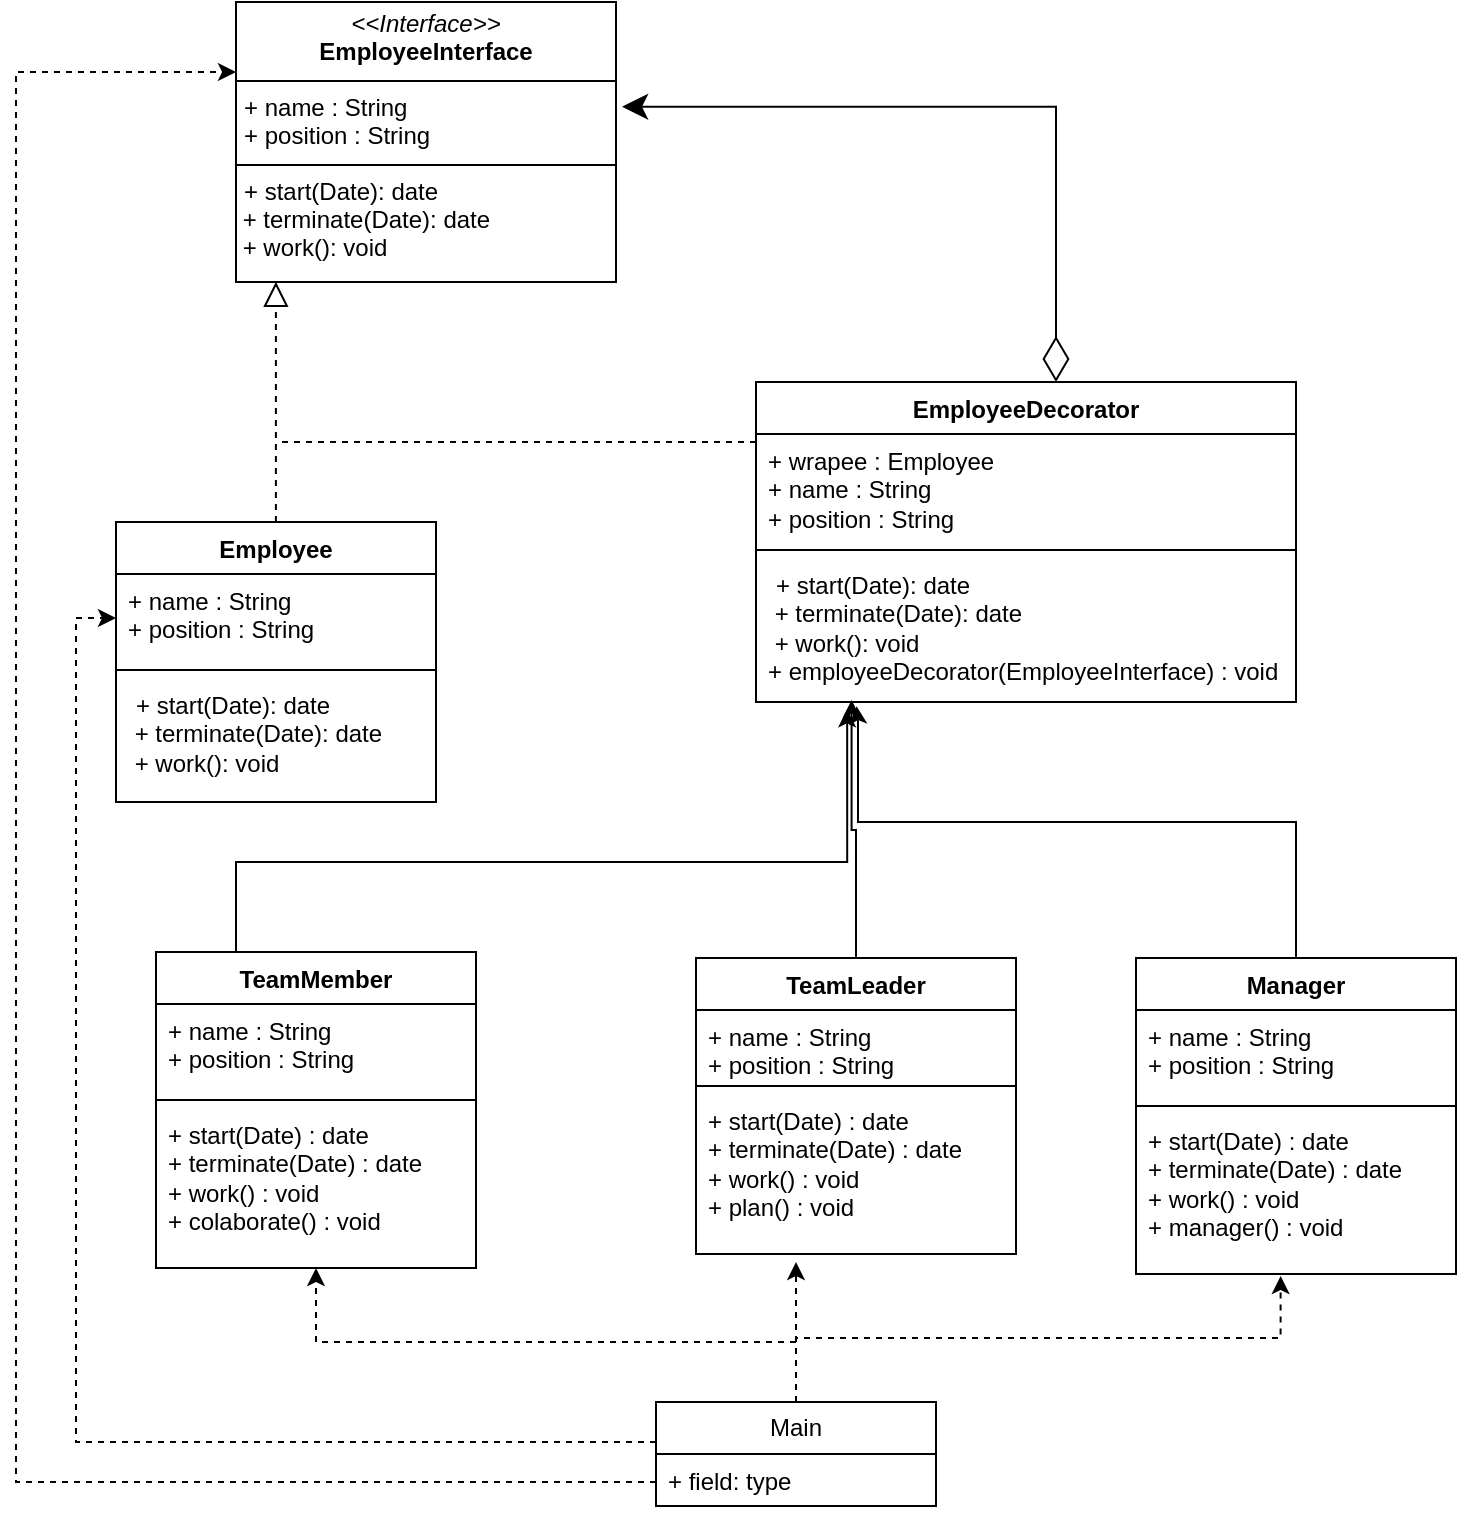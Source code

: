 <mxfile version="24.2.3" type="github">
  <diagram name="Página-1" id="Zz3LHBtKeq-96lKsclH2">
    <mxGraphModel dx="1242" dy="831" grid="1" gridSize="10" guides="1" tooltips="1" connect="1" arrows="1" fold="1" page="1" pageScale="1" pageWidth="827" pageHeight="1169" math="0" shadow="0">
      <root>
        <mxCell id="0" />
        <mxCell id="1" parent="0" />
        <mxCell id="lURi1AwwKtQnnZvf4Rh--5" value="TeamMember" style="swimlane;fontStyle=1;align=center;verticalAlign=top;childLayout=stackLayout;horizontal=1;startSize=26;horizontalStack=0;resizeParent=1;resizeParentMax=0;resizeLast=0;collapsible=1;marginBottom=0;whiteSpace=wrap;html=1;" vertex="1" parent="1">
          <mxGeometry x="90" y="525" width="160" height="158" as="geometry" />
        </mxCell>
        <mxCell id="lURi1AwwKtQnnZvf4Rh--6" value="+ name : String&lt;div&gt;+ position : String&lt;/div&gt;" style="text;strokeColor=none;fillColor=none;align=left;verticalAlign=top;spacingLeft=4;spacingRight=4;overflow=hidden;rotatable=0;points=[[0,0.5],[1,0.5]];portConstraint=eastwest;whiteSpace=wrap;html=1;" vertex="1" parent="lURi1AwwKtQnnZvf4Rh--5">
          <mxGeometry y="26" width="160" height="44" as="geometry" />
        </mxCell>
        <mxCell id="lURi1AwwKtQnnZvf4Rh--7" value="" style="line;strokeWidth=1;fillColor=none;align=left;verticalAlign=middle;spacingTop=-1;spacingLeft=3;spacingRight=3;rotatable=0;labelPosition=right;points=[];portConstraint=eastwest;strokeColor=inherit;" vertex="1" parent="lURi1AwwKtQnnZvf4Rh--5">
          <mxGeometry y="70" width="160" height="8" as="geometry" />
        </mxCell>
        <mxCell id="lURi1AwwKtQnnZvf4Rh--8" value="+ start(Date) : date&lt;div&gt;+ terminate(Date) : date&lt;/div&gt;&lt;div&gt;+ work() : void&lt;/div&gt;&lt;div&gt;+ colaborate() : void&amp;nbsp;&lt;/div&gt;" style="text;strokeColor=none;fillColor=none;align=left;verticalAlign=top;spacingLeft=4;spacingRight=4;overflow=hidden;rotatable=0;points=[[0,0.5],[1,0.5]];portConstraint=eastwest;whiteSpace=wrap;html=1;" vertex="1" parent="lURi1AwwKtQnnZvf4Rh--5">
          <mxGeometry y="78" width="160" height="80" as="geometry" />
        </mxCell>
        <mxCell id="lURi1AwwKtQnnZvf4Rh--9" value="TeamLeader" style="swimlane;fontStyle=1;align=center;verticalAlign=top;childLayout=stackLayout;horizontal=1;startSize=26;horizontalStack=0;resizeParent=1;resizeParentMax=0;resizeLast=0;collapsible=1;marginBottom=0;whiteSpace=wrap;html=1;" vertex="1" parent="1">
          <mxGeometry x="360" y="528" width="160" height="148" as="geometry" />
        </mxCell>
        <mxCell id="lURi1AwwKtQnnZvf4Rh--10" value="+ name : String&lt;div&gt;+ position : String&lt;/div&gt;" style="text;strokeColor=none;fillColor=none;align=left;verticalAlign=top;spacingLeft=4;spacingRight=4;overflow=hidden;rotatable=0;points=[[0,0.5],[1,0.5]];portConstraint=eastwest;whiteSpace=wrap;html=1;" vertex="1" parent="lURi1AwwKtQnnZvf4Rh--9">
          <mxGeometry y="26" width="160" height="34" as="geometry" />
        </mxCell>
        <mxCell id="lURi1AwwKtQnnZvf4Rh--11" value="" style="line;strokeWidth=1;fillColor=none;align=left;verticalAlign=middle;spacingTop=-1;spacingLeft=3;spacingRight=3;rotatable=0;labelPosition=right;points=[];portConstraint=eastwest;strokeColor=inherit;" vertex="1" parent="lURi1AwwKtQnnZvf4Rh--9">
          <mxGeometry y="60" width="160" height="8" as="geometry" />
        </mxCell>
        <mxCell id="lURi1AwwKtQnnZvf4Rh--12" value="+ start(Date) : date&lt;div&gt;+ terminate(Date) : date&lt;/div&gt;&lt;div&gt;+ work() : void&lt;/div&gt;&lt;div&gt;+ plan() : void&amp;nbsp;&lt;/div&gt;" style="text;strokeColor=none;fillColor=none;align=left;verticalAlign=top;spacingLeft=4;spacingRight=4;overflow=hidden;rotatable=0;points=[[0,0.5],[1,0.5]];portConstraint=eastwest;whiteSpace=wrap;html=1;" vertex="1" parent="lURi1AwwKtQnnZvf4Rh--9">
          <mxGeometry y="68" width="160" height="80" as="geometry" />
        </mxCell>
        <mxCell id="lURi1AwwKtQnnZvf4Rh--44" style="edgeStyle=orthogonalEdgeStyle;rounded=0;orthogonalLoop=1;jettySize=auto;html=1;entryX=0.186;entryY=1.029;entryDx=0;entryDy=0;entryPerimeter=0;" edge="1" parent="1" source="lURi1AwwKtQnnZvf4Rh--13" target="lURi1AwwKtQnnZvf4Rh--32">
          <mxGeometry relative="1" as="geometry">
            <mxPoint x="440" y="410" as="targetPoint" />
            <Array as="points">
              <mxPoint x="660" y="460" />
              <mxPoint x="441" y="460" />
              <mxPoint x="441" y="410" />
              <mxPoint x="440" y="410" />
            </Array>
          </mxGeometry>
        </mxCell>
        <mxCell id="lURi1AwwKtQnnZvf4Rh--13" value="Manager" style="swimlane;fontStyle=1;align=center;verticalAlign=top;childLayout=stackLayout;horizontal=1;startSize=26;horizontalStack=0;resizeParent=1;resizeParentMax=0;resizeLast=0;collapsible=1;marginBottom=0;whiteSpace=wrap;html=1;" vertex="1" parent="1">
          <mxGeometry x="580" y="528" width="160" height="158" as="geometry" />
        </mxCell>
        <mxCell id="lURi1AwwKtQnnZvf4Rh--14" value="+ name : String&lt;div&gt;+ position : String&lt;/div&gt;" style="text;strokeColor=none;fillColor=none;align=left;verticalAlign=top;spacingLeft=4;spacingRight=4;overflow=hidden;rotatable=0;points=[[0,0.5],[1,0.5]];portConstraint=eastwest;whiteSpace=wrap;html=1;" vertex="1" parent="lURi1AwwKtQnnZvf4Rh--13">
          <mxGeometry y="26" width="160" height="44" as="geometry" />
        </mxCell>
        <mxCell id="lURi1AwwKtQnnZvf4Rh--15" value="" style="line;strokeWidth=1;fillColor=none;align=left;verticalAlign=middle;spacingTop=-1;spacingLeft=3;spacingRight=3;rotatable=0;labelPosition=right;points=[];portConstraint=eastwest;strokeColor=inherit;" vertex="1" parent="lURi1AwwKtQnnZvf4Rh--13">
          <mxGeometry y="70" width="160" height="8" as="geometry" />
        </mxCell>
        <mxCell id="lURi1AwwKtQnnZvf4Rh--16" value="+ start(Date) : date&lt;div&gt;+ terminate(Date) : date&lt;/div&gt;&lt;div&gt;+ work() : void&lt;/div&gt;&lt;div&gt;+ manager() : void&amp;nbsp;&lt;/div&gt;" style="text;strokeColor=none;fillColor=none;align=left;verticalAlign=top;spacingLeft=4;spacingRight=4;overflow=hidden;rotatable=0;points=[[0,0.5],[1,0.5]];portConstraint=eastwest;whiteSpace=wrap;html=1;" vertex="1" parent="lURi1AwwKtQnnZvf4Rh--13">
          <mxGeometry y="78" width="160" height="80" as="geometry" />
        </mxCell>
        <mxCell id="lURi1AwwKtQnnZvf4Rh--17" value="&lt;p style=&quot;margin:0px;margin-top:4px;text-align:center;&quot;&gt;&lt;i&gt;&amp;lt;&amp;lt;Interface&amp;gt;&amp;gt;&lt;/i&gt;&lt;br&gt;&lt;b&gt;EmployeeInterface&lt;/b&gt;&lt;/p&gt;&lt;hr size=&quot;1&quot; style=&quot;border-style:solid;&quot;&gt;&lt;p style=&quot;margin:0px;margin-left:4px;&quot;&gt;+ name : String&lt;br&gt;+ position : String&lt;/p&gt;&lt;hr size=&quot;1&quot; style=&quot;border-style:solid;&quot;&gt;&lt;p style=&quot;margin:0px;margin-left:4px;&quot;&gt;+ start(Date): date&lt;/p&gt;&lt;div&gt;&amp;nbsp;+ terminate(Date): date&lt;/div&gt;&lt;div&gt;&amp;nbsp;+ work(): void&lt;/div&gt;" style="verticalAlign=top;align=left;overflow=fill;html=1;whiteSpace=wrap;" vertex="1" parent="1">
          <mxGeometry x="130" y="50" width="190" height="140" as="geometry" />
        </mxCell>
        <mxCell id="lURi1AwwKtQnnZvf4Rh--24" value="Employee" style="swimlane;fontStyle=1;align=center;verticalAlign=top;childLayout=stackLayout;horizontal=1;startSize=26;horizontalStack=0;resizeParent=1;resizeParentMax=0;resizeLast=0;collapsible=1;marginBottom=0;whiteSpace=wrap;html=1;" vertex="1" parent="1">
          <mxGeometry x="70" y="310" width="160" height="140" as="geometry" />
        </mxCell>
        <mxCell id="lURi1AwwKtQnnZvf4Rh--25" value="+ name : String&lt;br&gt;+ position : String" style="text;strokeColor=none;fillColor=none;align=left;verticalAlign=top;spacingLeft=4;spacingRight=4;overflow=hidden;rotatable=0;points=[[0,0.5],[1,0.5]];portConstraint=eastwest;whiteSpace=wrap;html=1;" vertex="1" parent="lURi1AwwKtQnnZvf4Rh--24">
          <mxGeometry y="26" width="160" height="44" as="geometry" />
        </mxCell>
        <mxCell id="lURi1AwwKtQnnZvf4Rh--26" value="" style="line;strokeWidth=1;fillColor=none;align=left;verticalAlign=middle;spacingTop=-1;spacingLeft=3;spacingRight=3;rotatable=0;labelPosition=right;points=[];portConstraint=eastwest;strokeColor=inherit;" vertex="1" parent="lURi1AwwKtQnnZvf4Rh--24">
          <mxGeometry y="70" width="160" height="8" as="geometry" />
        </mxCell>
        <mxCell id="lURi1AwwKtQnnZvf4Rh--27" value="&lt;p style=&quot;margin: 0px 0px 0px 4px;&quot;&gt;+ start(Date): date&lt;/p&gt;&lt;div&gt;&amp;nbsp;+ terminate(Date): date&lt;/div&gt;&lt;div&gt;&amp;nbsp;+ work(): void&lt;/div&gt;" style="text;strokeColor=none;fillColor=none;align=left;verticalAlign=top;spacingLeft=4;spacingRight=4;overflow=hidden;rotatable=0;points=[[0,0.5],[1,0.5]];portConstraint=eastwest;whiteSpace=wrap;html=1;" vertex="1" parent="lURi1AwwKtQnnZvf4Rh--24">
          <mxGeometry y="78" width="160" height="62" as="geometry" />
        </mxCell>
        <mxCell id="lURi1AwwKtQnnZvf4Rh--28" style="edgeStyle=orthogonalEdgeStyle;rounded=0;orthogonalLoop=1;jettySize=auto;html=1;entryX=0.105;entryY=0.999;entryDx=0;entryDy=0;entryPerimeter=0;endArrow=block;endFill=0;dashed=1;endSize=10;" edge="1" parent="1" source="lURi1AwwKtQnnZvf4Rh--24" target="lURi1AwwKtQnnZvf4Rh--17">
          <mxGeometry relative="1" as="geometry" />
        </mxCell>
        <mxCell id="lURi1AwwKtQnnZvf4Rh--29" value="EmployeeDecorator" style="swimlane;fontStyle=1;align=center;verticalAlign=top;childLayout=stackLayout;horizontal=1;startSize=26;horizontalStack=0;resizeParent=1;resizeParentMax=0;resizeLast=0;collapsible=1;marginBottom=0;whiteSpace=wrap;html=1;" vertex="1" parent="1">
          <mxGeometry x="390" y="240" width="270" height="160" as="geometry" />
        </mxCell>
        <mxCell id="lURi1AwwKtQnnZvf4Rh--30" value="&lt;div&gt;+ wrapee : Employee&lt;/div&gt;+ name : String&lt;br&gt;+ position : String" style="text;strokeColor=none;fillColor=none;align=left;verticalAlign=top;spacingLeft=4;spacingRight=4;overflow=hidden;rotatable=0;points=[[0,0.5],[1,0.5]];portConstraint=eastwest;whiteSpace=wrap;html=1;" vertex="1" parent="lURi1AwwKtQnnZvf4Rh--29">
          <mxGeometry y="26" width="270" height="54" as="geometry" />
        </mxCell>
        <mxCell id="lURi1AwwKtQnnZvf4Rh--31" value="" style="line;strokeWidth=1;fillColor=none;align=left;verticalAlign=middle;spacingTop=-1;spacingLeft=3;spacingRight=3;rotatable=0;labelPosition=right;points=[];portConstraint=eastwest;strokeColor=inherit;" vertex="1" parent="lURi1AwwKtQnnZvf4Rh--29">
          <mxGeometry y="80" width="270" height="8" as="geometry" />
        </mxCell>
        <mxCell id="lURi1AwwKtQnnZvf4Rh--32" value="&lt;p style=&quot;margin: 0px 0px 0px 4px;&quot;&gt;+ start(Date): date&lt;/p&gt;&lt;div&gt;&amp;nbsp;+ terminate(Date): date&lt;/div&gt;&lt;div&gt;&amp;nbsp;+ work(): void&lt;/div&gt;&lt;div&gt;+ employeeDecorator(EmployeeInterface) : void&lt;/div&gt;" style="text;strokeColor=none;fillColor=none;align=left;verticalAlign=top;spacingLeft=4;spacingRight=4;overflow=hidden;rotatable=0;points=[[0,0.5],[1,0.5]];portConstraint=eastwest;whiteSpace=wrap;html=1;" vertex="1" parent="lURi1AwwKtQnnZvf4Rh--29">
          <mxGeometry y="88" width="270" height="72" as="geometry" />
        </mxCell>
        <mxCell id="lURi1AwwKtQnnZvf4Rh--36" style="edgeStyle=orthogonalEdgeStyle;rounded=0;orthogonalLoop=1;jettySize=auto;html=1;entryX=1.016;entryY=0.374;entryDx=0;entryDy=0;entryPerimeter=0;startArrow=diamondThin;startFill=0;jumpSize=20;startSize=20;endSize=10;" edge="1" parent="1" source="lURi1AwwKtQnnZvf4Rh--29" target="lURi1AwwKtQnnZvf4Rh--17">
          <mxGeometry relative="1" as="geometry">
            <Array as="points">
              <mxPoint x="540" y="102" />
            </Array>
          </mxGeometry>
        </mxCell>
        <mxCell id="lURi1AwwKtQnnZvf4Rh--40" style="edgeStyle=orthogonalEdgeStyle;rounded=0;orthogonalLoop=1;jettySize=auto;html=1;dashed=1;endArrow=none;endFill=0;" edge="1" parent="1">
          <mxGeometry relative="1" as="geometry">
            <mxPoint x="150" y="270.0" as="targetPoint" />
            <mxPoint x="390" y="270.0" as="sourcePoint" />
          </mxGeometry>
        </mxCell>
        <mxCell id="lURi1AwwKtQnnZvf4Rh--41" style="edgeStyle=orthogonalEdgeStyle;rounded=0;orthogonalLoop=1;jettySize=auto;html=1;entryX=0.317;entryY=1.051;entryDx=0;entryDy=0;entryPerimeter=0;" edge="1" parent="1">
          <mxGeometry relative="1" as="geometry">
            <mxPoint x="130" y="525" as="sourcePoint" />
            <mxPoint x="435.59" y="403.672" as="targetPoint" />
            <Array as="points">
              <mxPoint x="130" y="480" />
              <mxPoint x="436" y="480" />
            </Array>
          </mxGeometry>
        </mxCell>
        <mxCell id="lURi1AwwKtQnnZvf4Rh--43" style="edgeStyle=orthogonalEdgeStyle;rounded=0;orthogonalLoop=1;jettySize=auto;html=1;entryX=0.177;entryY=0.986;entryDx=0;entryDy=0;entryPerimeter=0;" edge="1" parent="1" source="lURi1AwwKtQnnZvf4Rh--9" target="lURi1AwwKtQnnZvf4Rh--32">
          <mxGeometry relative="1" as="geometry">
            <Array as="points">
              <mxPoint x="440" y="464" />
              <mxPoint x="438" y="464" />
            </Array>
          </mxGeometry>
        </mxCell>
        <mxCell id="lURi1AwwKtQnnZvf4Rh--52" style="edgeStyle=orthogonalEdgeStyle;rounded=0;orthogonalLoop=1;jettySize=auto;html=1;dashed=1;" edge="1" parent="1" source="lURi1AwwKtQnnZvf4Rh--46">
          <mxGeometry relative="1" as="geometry">
            <mxPoint x="410" y="680" as="targetPoint" />
          </mxGeometry>
        </mxCell>
        <mxCell id="lURi1AwwKtQnnZvf4Rh--54" style="edgeStyle=orthogonalEdgeStyle;rounded=0;orthogonalLoop=1;jettySize=auto;html=1;entryX=0.5;entryY=1;entryDx=0;entryDy=0;dashed=1;" edge="1" parent="1" source="lURi1AwwKtQnnZvf4Rh--46" target="lURi1AwwKtQnnZvf4Rh--5">
          <mxGeometry relative="1" as="geometry">
            <Array as="points">
              <mxPoint x="410" y="720" />
              <mxPoint x="170" y="720" />
            </Array>
          </mxGeometry>
        </mxCell>
        <mxCell id="lURi1AwwKtQnnZvf4Rh--55" style="edgeStyle=orthogonalEdgeStyle;rounded=0;orthogonalLoop=1;jettySize=auto;html=1;entryX=0;entryY=0.5;entryDx=0;entryDy=0;dashed=1;" edge="1" parent="1" source="lURi1AwwKtQnnZvf4Rh--46" target="lURi1AwwKtQnnZvf4Rh--25">
          <mxGeometry relative="1" as="geometry">
            <Array as="points">
              <mxPoint x="50" y="770" />
              <mxPoint x="50" y="358" />
            </Array>
          </mxGeometry>
        </mxCell>
        <mxCell id="lURi1AwwKtQnnZvf4Rh--56" style="edgeStyle=orthogonalEdgeStyle;rounded=0;orthogonalLoop=1;jettySize=auto;html=1;entryX=0;entryY=0.25;entryDx=0;entryDy=0;dashed=1;" edge="1" parent="1" source="lURi1AwwKtQnnZvf4Rh--46" target="lURi1AwwKtQnnZvf4Rh--17">
          <mxGeometry relative="1" as="geometry">
            <Array as="points">
              <mxPoint x="20" y="790" />
              <mxPoint x="20" y="85" />
            </Array>
          </mxGeometry>
        </mxCell>
        <mxCell id="lURi1AwwKtQnnZvf4Rh--46" value="Main" style="swimlane;fontStyle=0;childLayout=stackLayout;horizontal=1;startSize=26;fillColor=none;horizontalStack=0;resizeParent=1;resizeParentMax=0;resizeLast=0;collapsible=1;marginBottom=0;whiteSpace=wrap;html=1;" vertex="1" parent="1">
          <mxGeometry x="340" y="750" width="140" height="52" as="geometry" />
        </mxCell>
        <mxCell id="lURi1AwwKtQnnZvf4Rh--47" value="+ field: type" style="text;strokeColor=none;fillColor=none;align=left;verticalAlign=top;spacingLeft=4;spacingRight=4;overflow=hidden;rotatable=0;points=[[0,0.5],[1,0.5]];portConstraint=eastwest;whiteSpace=wrap;html=1;" vertex="1" parent="lURi1AwwKtQnnZvf4Rh--46">
          <mxGeometry y="26" width="140" height="26" as="geometry" />
        </mxCell>
        <mxCell id="lURi1AwwKtQnnZvf4Rh--53" style="edgeStyle=orthogonalEdgeStyle;rounded=0;orthogonalLoop=1;jettySize=auto;html=1;entryX=0.452;entryY=1.013;entryDx=0;entryDy=0;entryPerimeter=0;dashed=1;" edge="1" parent="1" source="lURi1AwwKtQnnZvf4Rh--46" target="lURi1AwwKtQnnZvf4Rh--16">
          <mxGeometry relative="1" as="geometry" />
        </mxCell>
      </root>
    </mxGraphModel>
  </diagram>
</mxfile>
